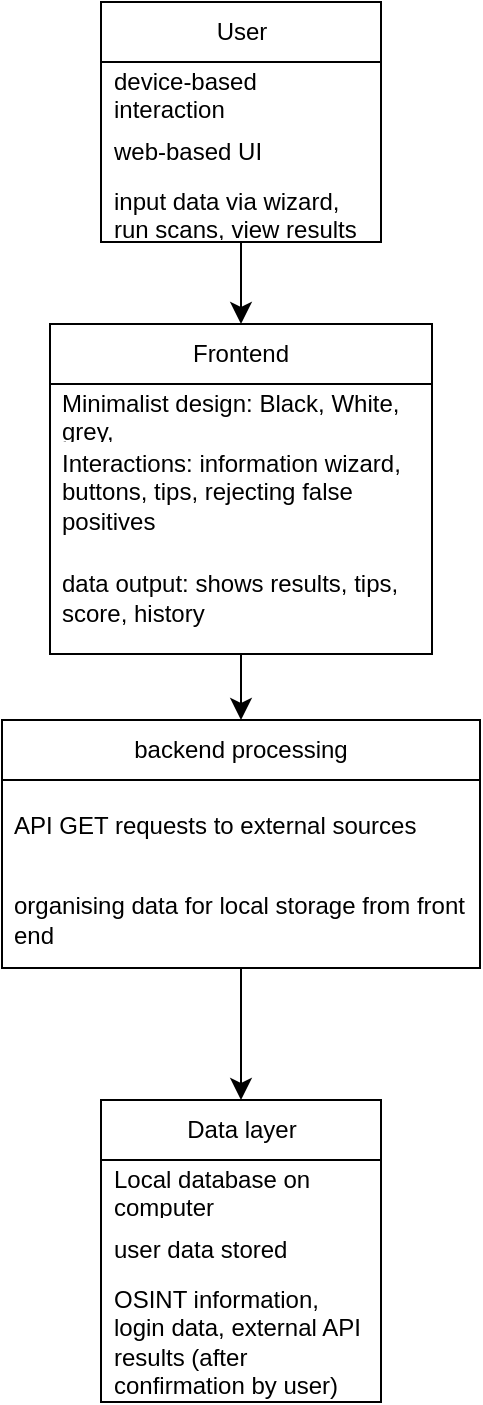 <mxfile version="24.9.1">
  <diagram name="Page-1" id="SdnRxZi2ot6a--HUVZI_">
    <mxGraphModel dx="605" dy="1208" grid="0" gridSize="10" guides="1" tooltips="1" connect="1" arrows="1" fold="1" page="0" pageScale="1" pageWidth="827" pageHeight="1169" math="0" shadow="0">
      <root>
        <mxCell id="0" />
        <mxCell id="1" parent="0" />
        <mxCell id="qE4UimyqzRavxsO6gZ62-26" value="" style="edgeStyle=none;curved=1;rounded=0;orthogonalLoop=1;jettySize=auto;html=1;fontSize=12;startSize=8;endSize=8;entryX=0.5;entryY=0;entryDx=0;entryDy=0;" edge="1" parent="1" source="qE4UimyqzRavxsO6gZ62-9" target="qE4UimyqzRavxsO6gZ62-13">
          <mxGeometry relative="1" as="geometry" />
        </mxCell>
        <mxCell id="qE4UimyqzRavxsO6gZ62-9" value="User" style="swimlane;fontStyle=0;childLayout=stackLayout;horizontal=1;startSize=30;horizontalStack=0;resizeParent=1;resizeParentMax=0;resizeLast=0;collapsible=1;marginBottom=0;whiteSpace=wrap;html=1;" vertex="1" parent="1">
          <mxGeometry x="176.5" y="-101" width="140" height="120" as="geometry" />
        </mxCell>
        <mxCell id="qE4UimyqzRavxsO6gZ62-10" value="device-based interaction" style="text;strokeColor=none;fillColor=none;align=left;verticalAlign=middle;spacingLeft=4;spacingRight=4;overflow=hidden;points=[[0,0.5],[1,0.5]];portConstraint=eastwest;rotatable=0;whiteSpace=wrap;html=1;" vertex="1" parent="qE4UimyqzRavxsO6gZ62-9">
          <mxGeometry y="30" width="140" height="30" as="geometry" />
        </mxCell>
        <mxCell id="qE4UimyqzRavxsO6gZ62-11" value="web-based UI" style="text;strokeColor=none;fillColor=none;align=left;verticalAlign=middle;spacingLeft=4;spacingRight=4;overflow=hidden;points=[[0,0.5],[1,0.5]];portConstraint=eastwest;rotatable=0;whiteSpace=wrap;html=1;" vertex="1" parent="qE4UimyqzRavxsO6gZ62-9">
          <mxGeometry y="60" width="140" height="30" as="geometry" />
        </mxCell>
        <mxCell id="qE4UimyqzRavxsO6gZ62-12" value="input data via wizard, run scans, view results" style="text;strokeColor=none;fillColor=none;align=left;verticalAlign=middle;spacingLeft=4;spacingRight=4;overflow=hidden;points=[[0,0.5],[1,0.5]];portConstraint=eastwest;rotatable=0;whiteSpace=wrap;html=1;" vertex="1" parent="qE4UimyqzRavxsO6gZ62-9">
          <mxGeometry y="90" width="140" height="30" as="geometry" />
        </mxCell>
        <mxCell id="qE4UimyqzRavxsO6gZ62-27" value="" style="edgeStyle=none;curved=1;rounded=0;orthogonalLoop=1;jettySize=auto;html=1;fontSize=12;startSize=8;endSize=8;entryX=0.5;entryY=0;entryDx=0;entryDy=0;" edge="1" parent="1" source="qE4UimyqzRavxsO6gZ62-13" target="qE4UimyqzRavxsO6gZ62-17">
          <mxGeometry relative="1" as="geometry" />
        </mxCell>
        <mxCell id="qE4UimyqzRavxsO6gZ62-13" value="Frontend" style="swimlane;fontStyle=0;childLayout=stackLayout;horizontal=1;startSize=30;horizontalStack=0;resizeParent=1;resizeParentMax=0;resizeLast=0;collapsible=1;marginBottom=0;whiteSpace=wrap;html=1;" vertex="1" parent="1">
          <mxGeometry x="151" y="60" width="191" height="165" as="geometry" />
        </mxCell>
        <mxCell id="qE4UimyqzRavxsO6gZ62-14" value="Minimalist design: Black, White, grey,&amp;nbsp;" style="text;strokeColor=none;fillColor=none;align=left;verticalAlign=middle;spacingLeft=4;spacingRight=4;overflow=hidden;points=[[0,0.5],[1,0.5]];portConstraint=eastwest;rotatable=0;whiteSpace=wrap;html=1;" vertex="1" parent="qE4UimyqzRavxsO6gZ62-13">
          <mxGeometry y="30" width="191" height="30" as="geometry" />
        </mxCell>
        <mxCell id="qE4UimyqzRavxsO6gZ62-15" value="Interactions: information wizard, buttons, tips, rejecting false positives" style="text;strokeColor=none;fillColor=none;align=left;verticalAlign=middle;spacingLeft=4;spacingRight=4;overflow=hidden;points=[[0,0.5],[1,0.5]];portConstraint=eastwest;rotatable=0;whiteSpace=wrap;html=1;" vertex="1" parent="qE4UimyqzRavxsO6gZ62-13">
          <mxGeometry y="60" width="191" height="48" as="geometry" />
        </mxCell>
        <mxCell id="qE4UimyqzRavxsO6gZ62-16" value="data output: shows results, tips, score, history&amp;nbsp;" style="text;strokeColor=none;fillColor=none;align=left;verticalAlign=middle;spacingLeft=4;spacingRight=4;overflow=hidden;points=[[0,0.5],[1,0.5]];portConstraint=eastwest;rotatable=0;whiteSpace=wrap;html=1;" vertex="1" parent="qE4UimyqzRavxsO6gZ62-13">
          <mxGeometry y="108" width="191" height="57" as="geometry" />
        </mxCell>
        <mxCell id="qE4UimyqzRavxsO6gZ62-28" value="" style="edgeStyle=none;curved=1;rounded=0;orthogonalLoop=1;jettySize=auto;html=1;fontSize=12;startSize=8;endSize=8;entryX=0.5;entryY=0;entryDx=0;entryDy=0;" edge="1" parent="1" source="qE4UimyqzRavxsO6gZ62-17" target="qE4UimyqzRavxsO6gZ62-21">
          <mxGeometry relative="1" as="geometry" />
        </mxCell>
        <mxCell id="qE4UimyqzRavxsO6gZ62-17" value="backend processing" style="swimlane;fontStyle=0;childLayout=stackLayout;horizontal=1;startSize=30;horizontalStack=0;resizeParent=1;resizeParentMax=0;resizeLast=0;collapsible=1;marginBottom=0;whiteSpace=wrap;html=1;" vertex="1" parent="1">
          <mxGeometry x="127" y="258" width="239" height="124" as="geometry" />
        </mxCell>
        <mxCell id="qE4UimyqzRavxsO6gZ62-18" value="API GET requests to external sources" style="text;strokeColor=none;fillColor=none;align=left;verticalAlign=middle;spacingLeft=4;spacingRight=4;overflow=hidden;points=[[0,0.5],[1,0.5]];portConstraint=eastwest;rotatable=0;whiteSpace=wrap;html=1;" vertex="1" parent="qE4UimyqzRavxsO6gZ62-17">
          <mxGeometry y="30" width="239" height="45" as="geometry" />
        </mxCell>
        <mxCell id="qE4UimyqzRavxsO6gZ62-19" value="organising data for local storage from front end" style="text;strokeColor=none;fillColor=none;align=left;verticalAlign=middle;spacingLeft=4;spacingRight=4;overflow=hidden;points=[[0,0.5],[1,0.5]];portConstraint=eastwest;rotatable=0;whiteSpace=wrap;html=1;" vertex="1" parent="qE4UimyqzRavxsO6gZ62-17">
          <mxGeometry y="75" width="239" height="49" as="geometry" />
        </mxCell>
        <mxCell id="qE4UimyqzRavxsO6gZ62-21" value="Data layer" style="swimlane;fontStyle=0;childLayout=stackLayout;horizontal=1;startSize=30;horizontalStack=0;resizeParent=1;resizeParentMax=0;resizeLast=0;collapsible=1;marginBottom=0;whiteSpace=wrap;html=1;" vertex="1" parent="1">
          <mxGeometry x="176.5" y="448" width="140" height="151" as="geometry" />
        </mxCell>
        <mxCell id="qE4UimyqzRavxsO6gZ62-22" value="Local database on computer" style="text;strokeColor=none;fillColor=none;align=left;verticalAlign=middle;spacingLeft=4;spacingRight=4;overflow=hidden;points=[[0,0.5],[1,0.5]];portConstraint=eastwest;rotatable=0;whiteSpace=wrap;html=1;" vertex="1" parent="qE4UimyqzRavxsO6gZ62-21">
          <mxGeometry y="30" width="140" height="30" as="geometry" />
        </mxCell>
        <mxCell id="qE4UimyqzRavxsO6gZ62-23" value="user data stored" style="text;strokeColor=none;fillColor=none;align=left;verticalAlign=middle;spacingLeft=4;spacingRight=4;overflow=hidden;points=[[0,0.5],[1,0.5]];portConstraint=eastwest;rotatable=0;whiteSpace=wrap;html=1;" vertex="1" parent="qE4UimyqzRavxsO6gZ62-21">
          <mxGeometry y="60" width="140" height="30" as="geometry" />
        </mxCell>
        <mxCell id="qE4UimyqzRavxsO6gZ62-24" value="OSINT information, login data, external API results (after confirmation by user)" style="text;strokeColor=none;fillColor=none;align=left;verticalAlign=middle;spacingLeft=4;spacingRight=4;overflow=hidden;points=[[0,0.5],[1,0.5]];portConstraint=eastwest;rotatable=0;whiteSpace=wrap;html=1;" vertex="1" parent="qE4UimyqzRavxsO6gZ62-21">
          <mxGeometry y="90" width="140" height="61" as="geometry" />
        </mxCell>
      </root>
    </mxGraphModel>
  </diagram>
</mxfile>
